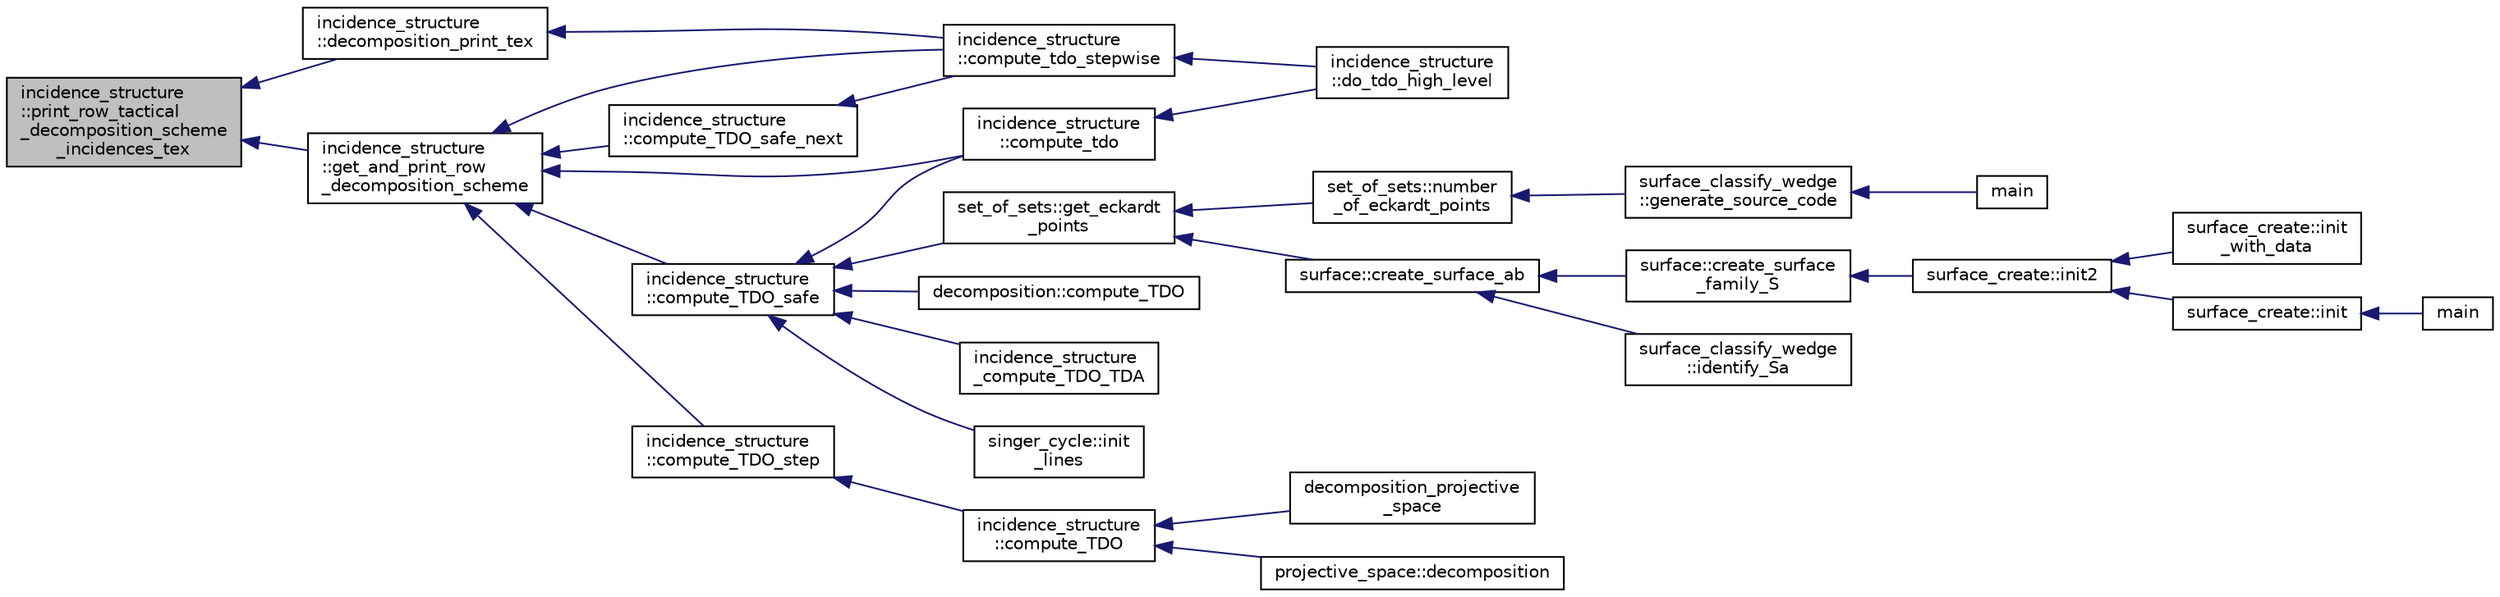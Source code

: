 digraph "incidence_structure::print_row_tactical_decomposition_scheme_incidences_tex"
{
  edge [fontname="Helvetica",fontsize="10",labelfontname="Helvetica",labelfontsize="10"];
  node [fontname="Helvetica",fontsize="10",shape=record];
  rankdir="LR";
  Node6334 [label="incidence_structure\l::print_row_tactical\l_decomposition_scheme\l_incidences_tex",height=0.2,width=0.4,color="black", fillcolor="grey75", style="filled", fontcolor="black"];
  Node6334 -> Node6335 [dir="back",color="midnightblue",fontsize="10",style="solid",fontname="Helvetica"];
  Node6335 [label="incidence_structure\l::get_and_print_row\l_decomposition_scheme",height=0.2,width=0.4,color="black", fillcolor="white", style="filled",URL="$da/d8a/classincidence__structure.html#a4a1e589bb5c47fb2d98fdb561b669dcf"];
  Node6335 -> Node6336 [dir="back",color="midnightblue",fontsize="10",style="solid",fontname="Helvetica"];
  Node6336 [label="incidence_structure\l::compute_TDO_safe_next",height=0.2,width=0.4,color="black", fillcolor="white", style="filled",URL="$da/d8a/classincidence__structure.html#a7c315a348fc6bed0f8642767cc9cd7d1"];
  Node6336 -> Node6337 [dir="back",color="midnightblue",fontsize="10",style="solid",fontname="Helvetica"];
  Node6337 [label="incidence_structure\l::compute_tdo_stepwise",height=0.2,width=0.4,color="black", fillcolor="white", style="filled",URL="$da/d8a/classincidence__structure.html#a91a7039b74c96b39bcd084b02181f191"];
  Node6337 -> Node6338 [dir="back",color="midnightblue",fontsize="10",style="solid",fontname="Helvetica"];
  Node6338 [label="incidence_structure\l::do_tdo_high_level",height=0.2,width=0.4,color="black", fillcolor="white", style="filled",URL="$da/d8a/classincidence__structure.html#a8840e820448ad980279f244a90888b77"];
  Node6335 -> Node6339 [dir="back",color="midnightblue",fontsize="10",style="solid",fontname="Helvetica"];
  Node6339 [label="incidence_structure\l::compute_TDO_safe",height=0.2,width=0.4,color="black", fillcolor="white", style="filled",URL="$da/d8a/classincidence__structure.html#ab1409e71c4b6855e49edfd3526644202"];
  Node6339 -> Node6340 [dir="back",color="midnightblue",fontsize="10",style="solid",fontname="Helvetica"];
  Node6340 [label="set_of_sets::get_eckardt\l_points",height=0.2,width=0.4,color="black", fillcolor="white", style="filled",URL="$da/dd6/classset__of__sets.html#af6713e71ef5a1b7cc7892d78900166c4"];
  Node6340 -> Node6341 [dir="back",color="midnightblue",fontsize="10",style="solid",fontname="Helvetica"];
  Node6341 [label="set_of_sets::number\l_of_eckardt_points",height=0.2,width=0.4,color="black", fillcolor="white", style="filled",URL="$da/dd6/classset__of__sets.html#acf1d8689cc8ef9c4987d86c78be68302"];
  Node6341 -> Node6342 [dir="back",color="midnightblue",fontsize="10",style="solid",fontname="Helvetica"];
  Node6342 [label="surface_classify_wedge\l::generate_source_code",height=0.2,width=0.4,color="black", fillcolor="white", style="filled",URL="$d7/d5c/classsurface__classify__wedge.html#a4cb31d5e7747571177fbdedf79631fd9"];
  Node6342 -> Node6343 [dir="back",color="midnightblue",fontsize="10",style="solid",fontname="Helvetica"];
  Node6343 [label="main",height=0.2,width=0.4,color="black", fillcolor="white", style="filled",URL="$df/df8/surface__classify_8_c.html#a217dbf8b442f20279ea00b898af96f52"];
  Node6340 -> Node6344 [dir="back",color="midnightblue",fontsize="10",style="solid",fontname="Helvetica"];
  Node6344 [label="surface::create_surface_ab",height=0.2,width=0.4,color="black", fillcolor="white", style="filled",URL="$d5/d88/classsurface.html#a9e0834d9fd3ea14957df1944ac40c847"];
  Node6344 -> Node6345 [dir="back",color="midnightblue",fontsize="10",style="solid",fontname="Helvetica"];
  Node6345 [label="surface::create_surface\l_family_S",height=0.2,width=0.4,color="black", fillcolor="white", style="filled",URL="$d5/d88/classsurface.html#a820199c4eab279fad1085a308550fa8f"];
  Node6345 -> Node6346 [dir="back",color="midnightblue",fontsize="10",style="solid",fontname="Helvetica"];
  Node6346 [label="surface_create::init2",height=0.2,width=0.4,color="black", fillcolor="white", style="filled",URL="$de/da4/classsurface__create.html#a0d600640f7dd62d5a6c36443effdab59"];
  Node6346 -> Node6347 [dir="back",color="midnightblue",fontsize="10",style="solid",fontname="Helvetica"];
  Node6347 [label="surface_create::init\l_with_data",height=0.2,width=0.4,color="black", fillcolor="white", style="filled",URL="$de/da4/classsurface__create.html#a9226f687139676532adb1aa971fbade2"];
  Node6346 -> Node6348 [dir="back",color="midnightblue",fontsize="10",style="solid",fontname="Helvetica"];
  Node6348 [label="surface_create::init",height=0.2,width=0.4,color="black", fillcolor="white", style="filled",URL="$de/da4/classsurface__create.html#ab0db5c12825f778e3caf8aa4da02eb06"];
  Node6348 -> Node6349 [dir="back",color="midnightblue",fontsize="10",style="solid",fontname="Helvetica"];
  Node6349 [label="main",height=0.2,width=0.4,color="black", fillcolor="white", style="filled",URL="$d2/dfa/create__surface__main_8_c.html#a217dbf8b442f20279ea00b898af96f52"];
  Node6344 -> Node6350 [dir="back",color="midnightblue",fontsize="10",style="solid",fontname="Helvetica"];
  Node6350 [label="surface_classify_wedge\l::identify_Sa",height=0.2,width=0.4,color="black", fillcolor="white", style="filled",URL="$d7/d5c/classsurface__classify__wedge.html#a8fdc22ea1850bd4da28ace84adb055a6"];
  Node6339 -> Node6351 [dir="back",color="midnightblue",fontsize="10",style="solid",fontname="Helvetica"];
  Node6351 [label="decomposition::compute_TDO",height=0.2,width=0.4,color="black", fillcolor="white", style="filled",URL="$d3/d2b/classdecomposition.html#acde2ae0342c89d2ba817ecdc98813cbe"];
  Node6339 -> Node6352 [dir="back",color="midnightblue",fontsize="10",style="solid",fontname="Helvetica"];
  Node6352 [label="incidence_structure\l::compute_tdo",height=0.2,width=0.4,color="black", fillcolor="white", style="filled",URL="$da/d8a/classincidence__structure.html#a74cfa0336bdb1b0d0eace43f330a2b0f"];
  Node6352 -> Node6338 [dir="back",color="midnightblue",fontsize="10",style="solid",fontname="Helvetica"];
  Node6339 -> Node6353 [dir="back",color="midnightblue",fontsize="10",style="solid",fontname="Helvetica"];
  Node6353 [label="incidence_structure\l_compute_TDO_TDA",height=0.2,width=0.4,color="black", fillcolor="white", style="filled",URL="$df/d74/tl__geometry_8h.html#a63d0e7a207e173b92c0e560df4d8e980"];
  Node6339 -> Node6354 [dir="back",color="midnightblue",fontsize="10",style="solid",fontname="Helvetica"];
  Node6354 [label="singer_cycle::init\l_lines",height=0.2,width=0.4,color="black", fillcolor="white", style="filled",URL="$d8/d13/classsinger__cycle.html#a817cbf613596d5db2cf5e926db8fa328"];
  Node6335 -> Node6355 [dir="back",color="midnightblue",fontsize="10",style="solid",fontname="Helvetica"];
  Node6355 [label="incidence_structure\l::compute_TDO_step",height=0.2,width=0.4,color="black", fillcolor="white", style="filled",URL="$da/d8a/classincidence__structure.html#a6175accaa64033df34d722c594a8b827"];
  Node6355 -> Node6356 [dir="back",color="midnightblue",fontsize="10",style="solid",fontname="Helvetica"];
  Node6356 [label="incidence_structure\l::compute_TDO",height=0.2,width=0.4,color="black", fillcolor="white", style="filled",URL="$da/d8a/classincidence__structure.html#a617e41f176be4a8d522036666342f65e"];
  Node6356 -> Node6357 [dir="back",color="midnightblue",fontsize="10",style="solid",fontname="Helvetica"];
  Node6357 [label="decomposition_projective\l_space",height=0.2,width=0.4,color="black", fillcolor="white", style="filled",URL="$df/d74/tl__geometry_8h.html#a82c6b40b3138e3e5bae2299d49680ac1"];
  Node6356 -> Node6358 [dir="back",color="midnightblue",fontsize="10",style="solid",fontname="Helvetica"];
  Node6358 [label="projective_space::decomposition",height=0.2,width=0.4,color="black", fillcolor="white", style="filled",URL="$d2/d17/classprojective__space.html#ae060ee525e7a974bce04d78be7f6dd51"];
  Node6335 -> Node6352 [dir="back",color="midnightblue",fontsize="10",style="solid",fontname="Helvetica"];
  Node6335 -> Node6337 [dir="back",color="midnightblue",fontsize="10",style="solid",fontname="Helvetica"];
  Node6334 -> Node6359 [dir="back",color="midnightblue",fontsize="10",style="solid",fontname="Helvetica"];
  Node6359 [label="incidence_structure\l::decomposition_print_tex",height=0.2,width=0.4,color="black", fillcolor="white", style="filled",URL="$da/d8a/classincidence__structure.html#ada3fae9fd1819b36e6bfe18dedd01e6a"];
  Node6359 -> Node6337 [dir="back",color="midnightblue",fontsize="10",style="solid",fontname="Helvetica"];
}
